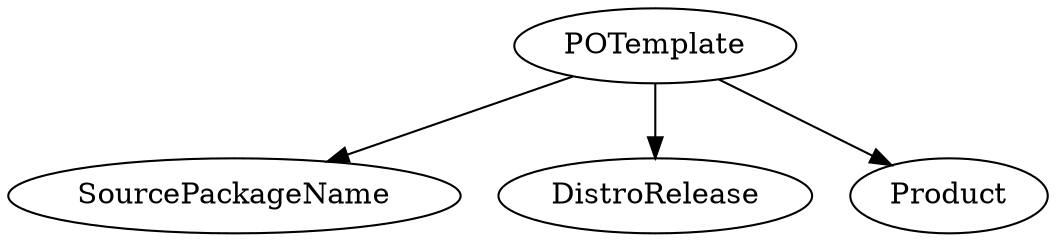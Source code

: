 digraph g {

    "POTemplate" [label="POTemplate"];
    "SourcePackageName" [label="SourcePackageName"];
    "DistroRelease" [label="DistroRelease"];
    "Product" [label="Product"];

    "POTemplate" -> "SourcePackageName" [label=""];
    "POTemplate" -> "DistroRelease" [label=""];
    "POTemplate" -> "Product" [label=""];
}
